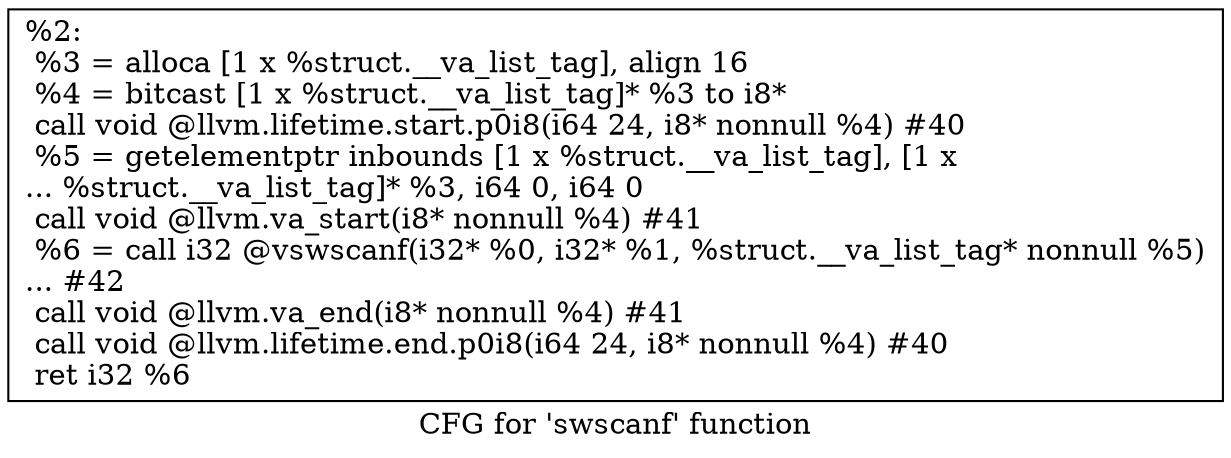 digraph "CFG for 'swscanf' function" {
	label="CFG for 'swscanf' function";

	Node0x1d97a40 [shape=record,label="{%2:\l  %3 = alloca [1 x %struct.__va_list_tag], align 16\l  %4 = bitcast [1 x %struct.__va_list_tag]* %3 to i8*\l  call void @llvm.lifetime.start.p0i8(i64 24, i8* nonnull %4) #40\l  %5 = getelementptr inbounds [1 x %struct.__va_list_tag], [1 x\l... %struct.__va_list_tag]* %3, i64 0, i64 0\l  call void @llvm.va_start(i8* nonnull %4) #41\l  %6 = call i32 @vswscanf(i32* %0, i32* %1, %struct.__va_list_tag* nonnull %5)\l... #42\l  call void @llvm.va_end(i8* nonnull %4) #41\l  call void @llvm.lifetime.end.p0i8(i64 24, i8* nonnull %4) #40\l  ret i32 %6\l}"];
}
